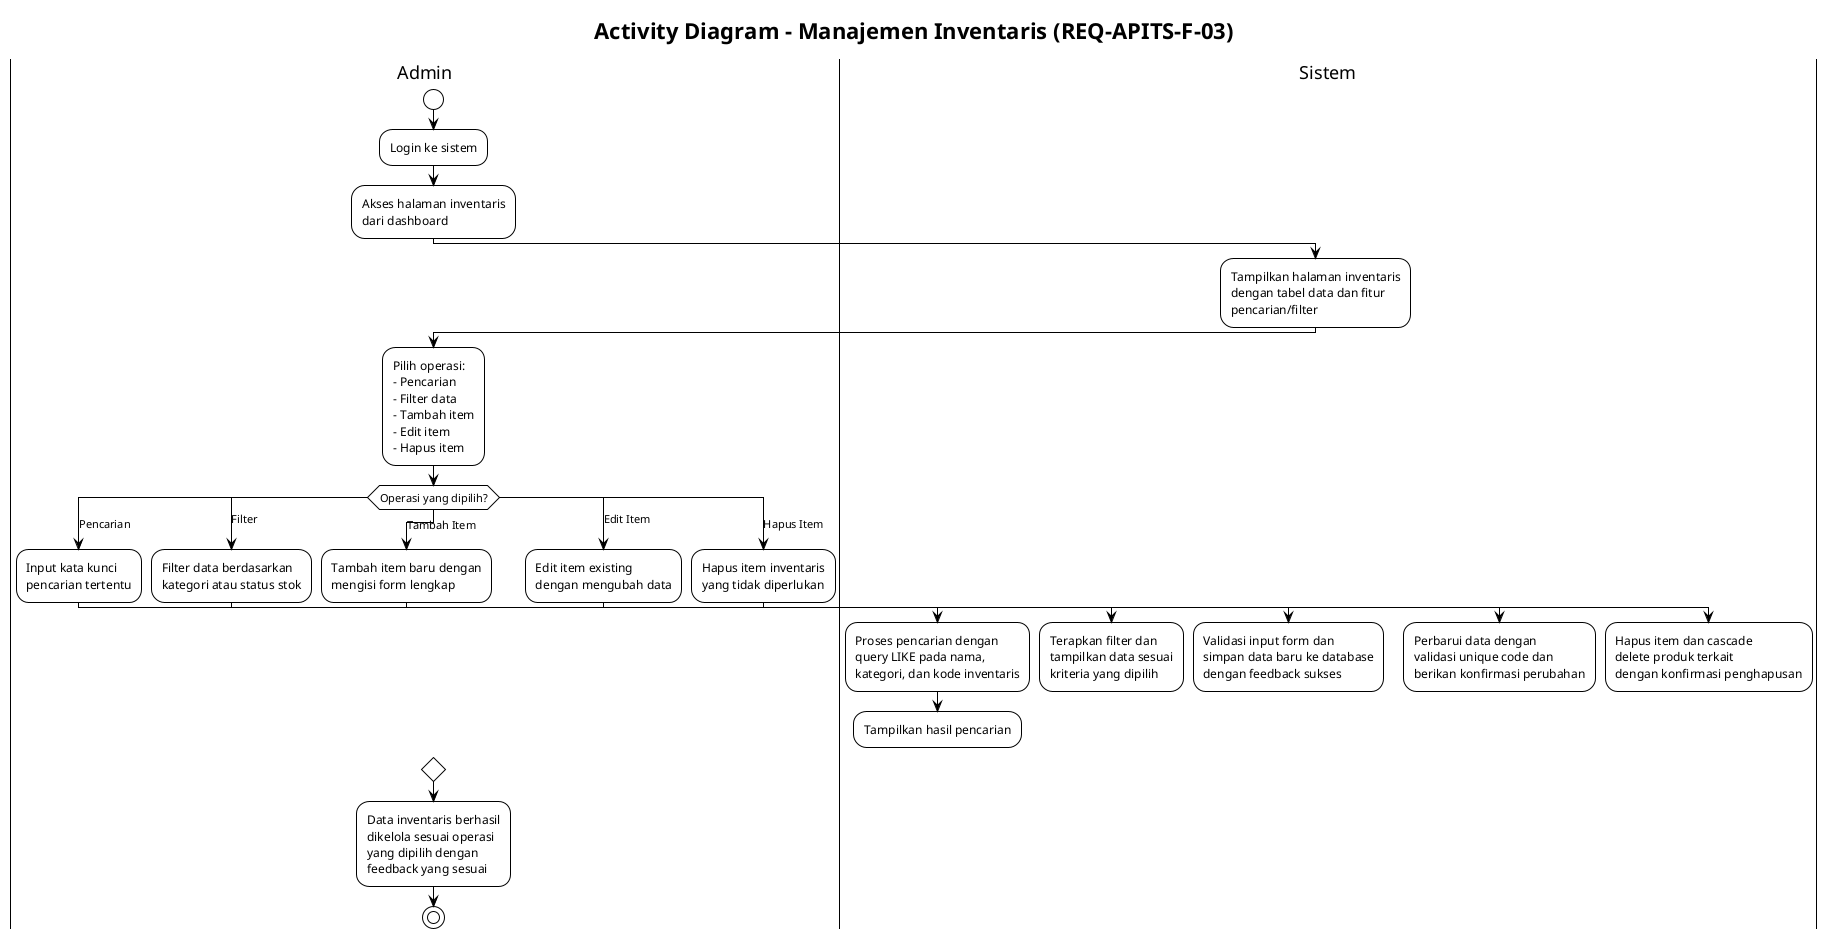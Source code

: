 @startuml Activity_Diagram_Manajemen_Inventaris
!theme plain
title Activity Diagram - Manajemen Inventaris (REQ-APITS-F-03)

|Admin|
start
:Login ke sistem;
:Akses halaman inventaris
dari dashboard;

|Sistem|
:Tampilkan halaman inventaris
dengan tabel data dan fitur
pencarian/filter;

|Admin|
:Pilih operasi:
- Pencarian
- Filter data
- Tambah item
- Edit item
- Hapus item;

switch (Operasi yang dipilih?)
case (Pencarian)
  :Input kata kunci
pencarian tertentu;
  |Sistem|
  :Proses pencarian dengan
  query LIKE pada nama,
  kategori, dan kode inventaris;
  :Tampilkan hasil pencarian;
case (Filter)
  |Admin|
  :Filter data berdasarkan
  kategori atau status stok;
  |Sistem|
  :Terapkan filter dan
  tampilkan data sesuai
  kriteria yang dipilih;
case (Tambah Item)
  |Admin|
  :Tambah item baru dengan
  mengisi form lengkap;
  |Sistem|
  :Validasi input form dan
  simpan data baru ke database
  dengan feedback sukses;
case (Edit Item)
  |Admin|
  :Edit item existing
  dengan mengubah data;
  |Sistem|
  :Perbarui data dengan
  validasi unique code dan
  berikan konfirmasi perubahan;
case (Hapus Item)
  |Admin|
  :Hapus item inventaris
  yang tidak diperlukan;
  |Sistem|
  :Hapus item dan cascade
  delete produk terkait
  dengan konfirmasi penghapusan;
endswitch

|Admin|
:Data inventaris berhasil
dikelola sesuai operasi
yang dipilih dengan
feedback yang sesuai;

stop

@enduml